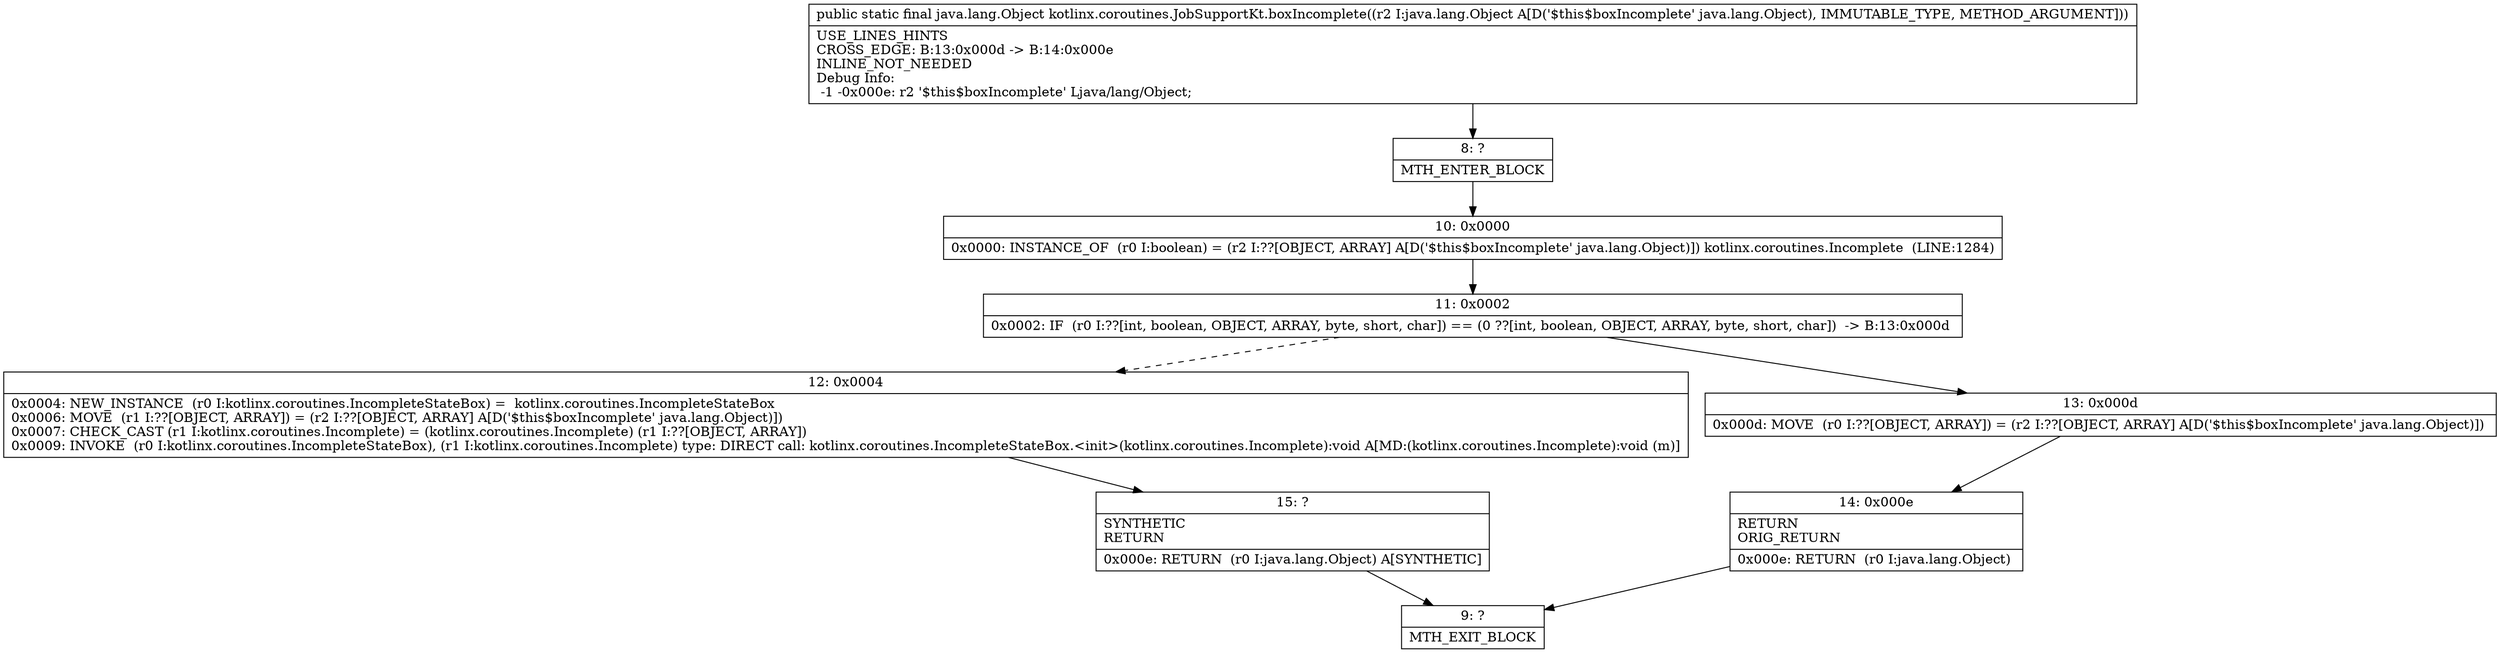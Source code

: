 digraph "CFG forkotlinx.coroutines.JobSupportKt.boxIncomplete(Ljava\/lang\/Object;)Ljava\/lang\/Object;" {
Node_8 [shape=record,label="{8\:\ ?|MTH_ENTER_BLOCK\l}"];
Node_10 [shape=record,label="{10\:\ 0x0000|0x0000: INSTANCE_OF  (r0 I:boolean) = (r2 I:??[OBJECT, ARRAY] A[D('$this$boxIncomplete' java.lang.Object)]) kotlinx.coroutines.Incomplete  (LINE:1284)\l}"];
Node_11 [shape=record,label="{11\:\ 0x0002|0x0002: IF  (r0 I:??[int, boolean, OBJECT, ARRAY, byte, short, char]) == (0 ??[int, boolean, OBJECT, ARRAY, byte, short, char])  \-\> B:13:0x000d \l}"];
Node_12 [shape=record,label="{12\:\ 0x0004|0x0004: NEW_INSTANCE  (r0 I:kotlinx.coroutines.IncompleteStateBox) =  kotlinx.coroutines.IncompleteStateBox \l0x0006: MOVE  (r1 I:??[OBJECT, ARRAY]) = (r2 I:??[OBJECT, ARRAY] A[D('$this$boxIncomplete' java.lang.Object)]) \l0x0007: CHECK_CAST (r1 I:kotlinx.coroutines.Incomplete) = (kotlinx.coroutines.Incomplete) (r1 I:??[OBJECT, ARRAY]) \l0x0009: INVOKE  (r0 I:kotlinx.coroutines.IncompleteStateBox), (r1 I:kotlinx.coroutines.Incomplete) type: DIRECT call: kotlinx.coroutines.IncompleteStateBox.\<init\>(kotlinx.coroutines.Incomplete):void A[MD:(kotlinx.coroutines.Incomplete):void (m)]\l}"];
Node_15 [shape=record,label="{15\:\ ?|SYNTHETIC\lRETURN\l|0x000e: RETURN  (r0 I:java.lang.Object) A[SYNTHETIC]\l}"];
Node_9 [shape=record,label="{9\:\ ?|MTH_EXIT_BLOCK\l}"];
Node_13 [shape=record,label="{13\:\ 0x000d|0x000d: MOVE  (r0 I:??[OBJECT, ARRAY]) = (r2 I:??[OBJECT, ARRAY] A[D('$this$boxIncomplete' java.lang.Object)]) \l}"];
Node_14 [shape=record,label="{14\:\ 0x000e|RETURN\lORIG_RETURN\l|0x000e: RETURN  (r0 I:java.lang.Object) \l}"];
MethodNode[shape=record,label="{public static final java.lang.Object kotlinx.coroutines.JobSupportKt.boxIncomplete((r2 I:java.lang.Object A[D('$this$boxIncomplete' java.lang.Object), IMMUTABLE_TYPE, METHOD_ARGUMENT]))  | USE_LINES_HINTS\lCROSS_EDGE: B:13:0x000d \-\> B:14:0x000e\lINLINE_NOT_NEEDED\lDebug Info:\l  \-1 \-0x000e: r2 '$this$boxIncomplete' Ljava\/lang\/Object;\l}"];
MethodNode -> Node_8;Node_8 -> Node_10;
Node_10 -> Node_11;
Node_11 -> Node_12[style=dashed];
Node_11 -> Node_13;
Node_12 -> Node_15;
Node_15 -> Node_9;
Node_13 -> Node_14;
Node_14 -> Node_9;
}

